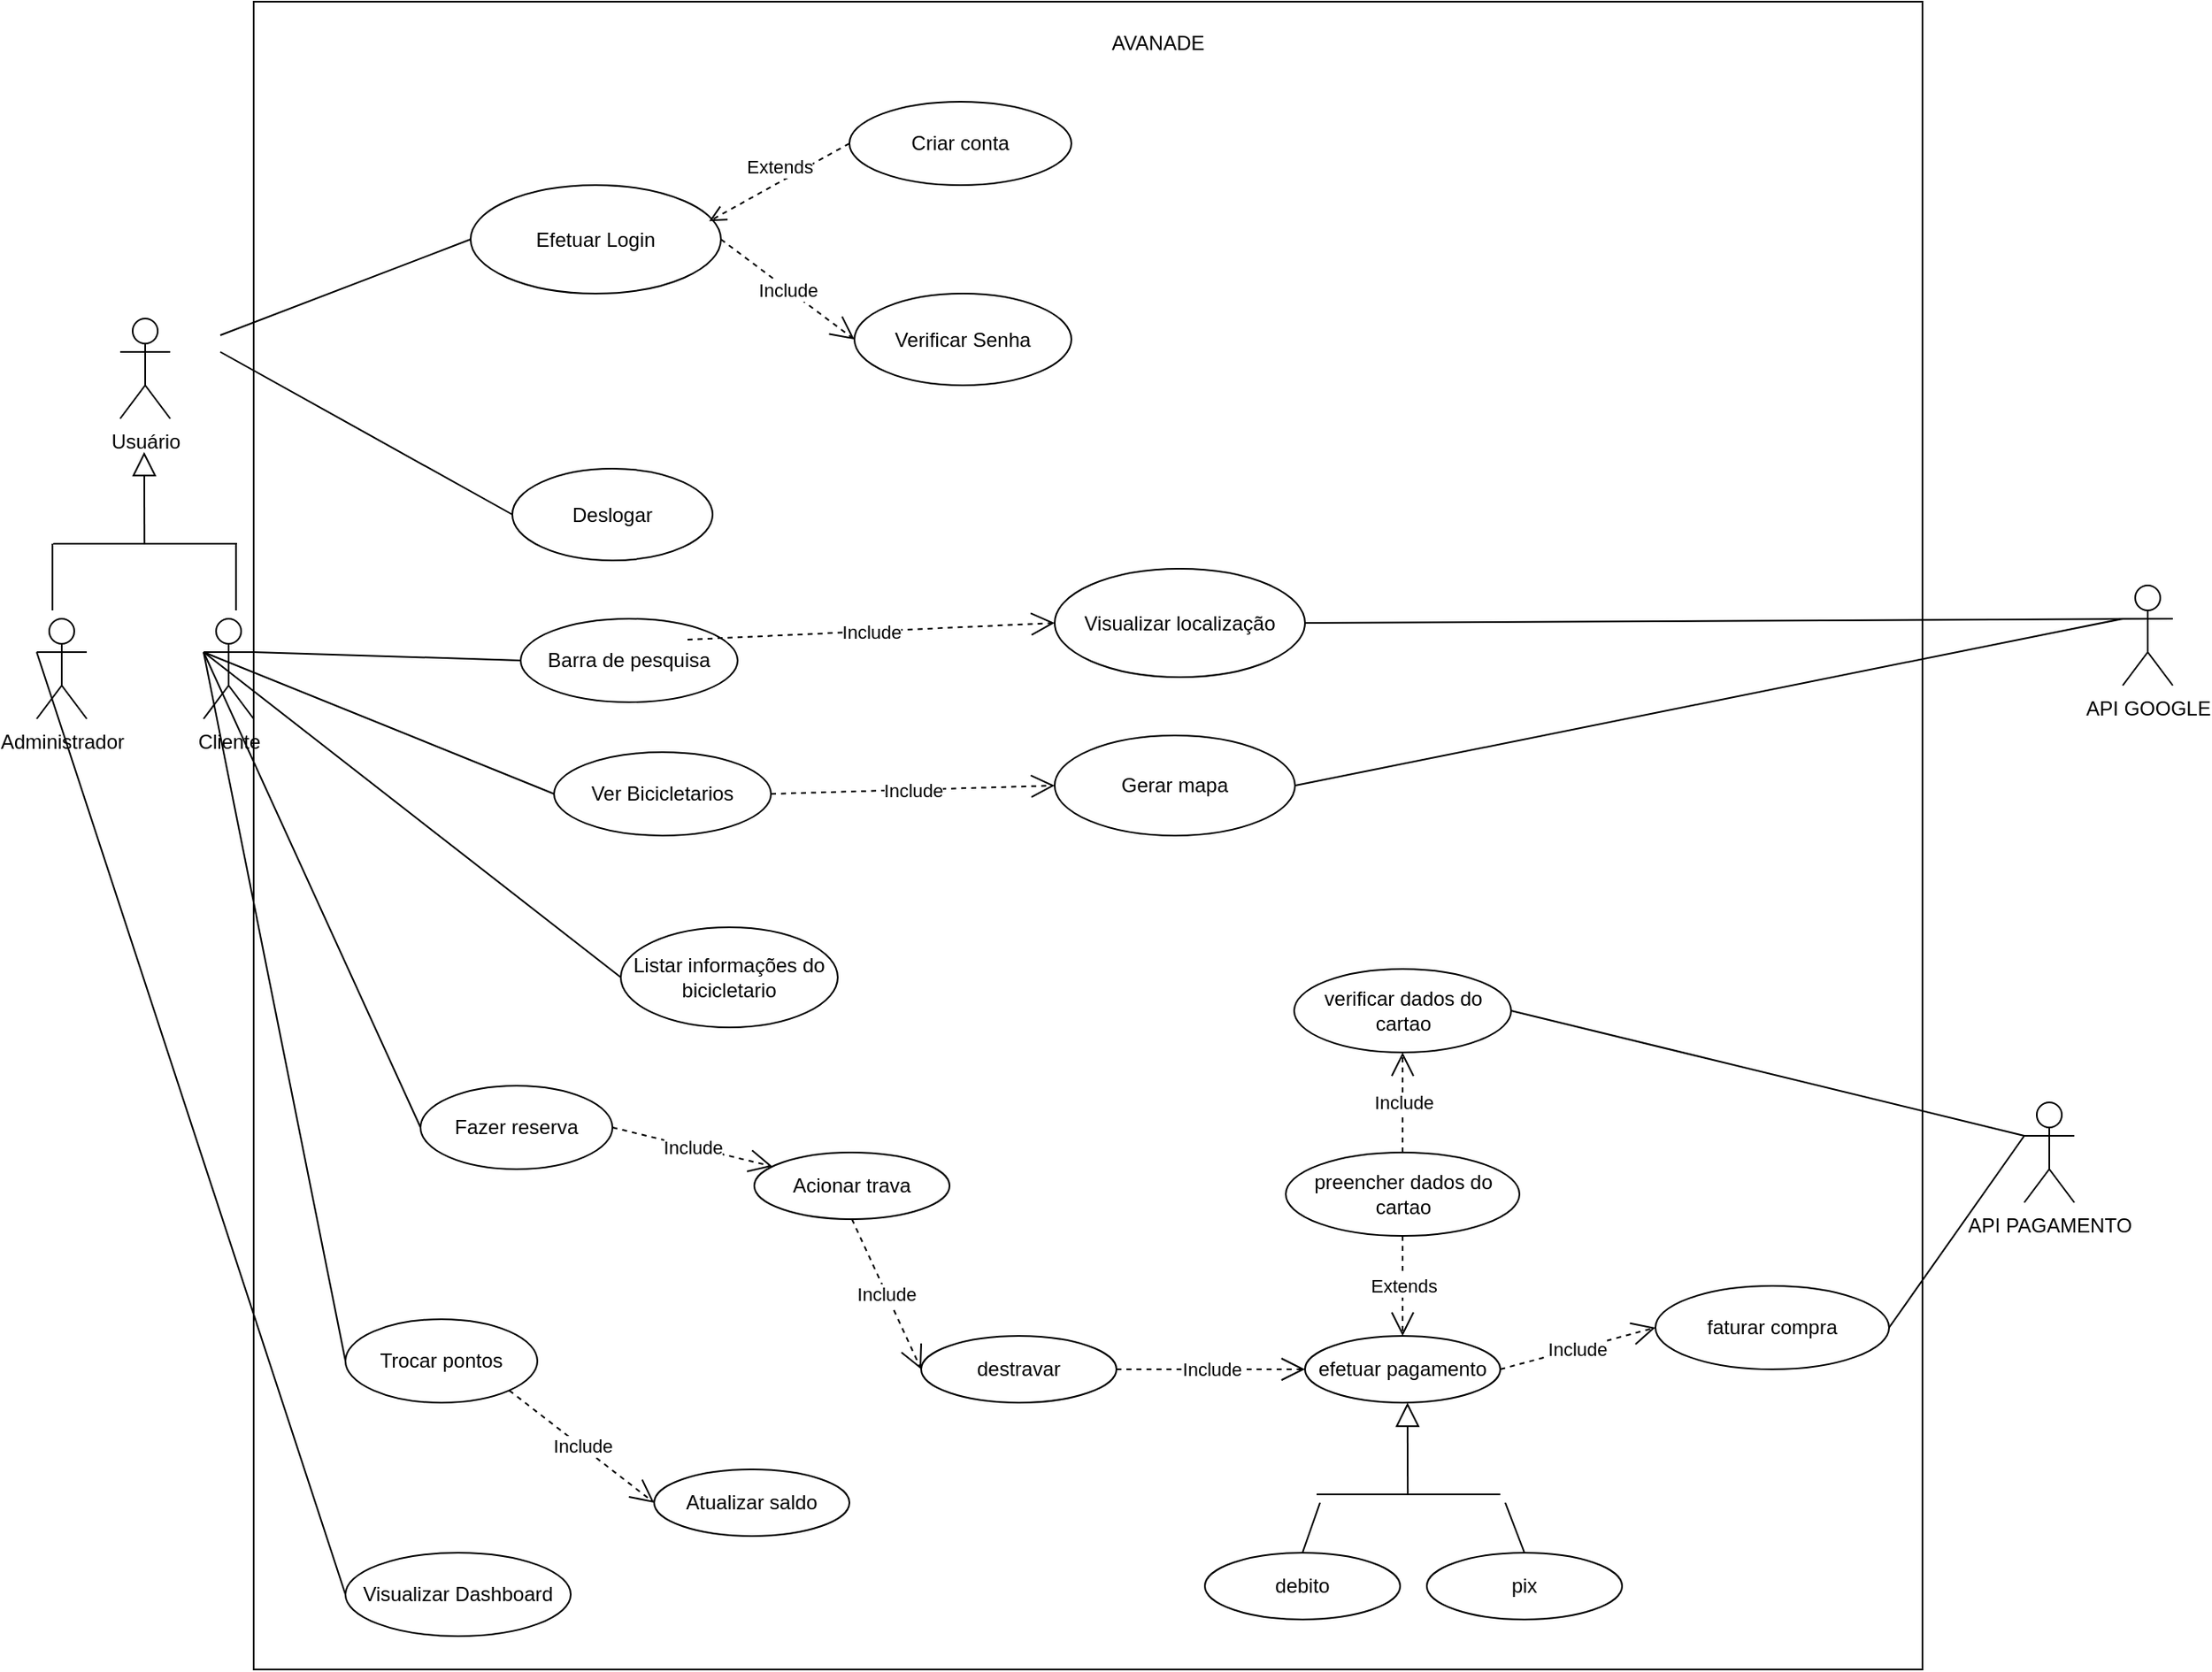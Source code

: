 <mxfile version="16.6.5" type="device"><diagram id="GZXWrVHv-di4YtHyT1ku" name="Page-1"><mxGraphModel dx="1483" dy="1996" grid="1" gridSize="10" guides="1" tooltips="1" connect="1" arrows="1" fold="1" page="1" pageScale="1" pageWidth="827" pageHeight="1169" math="0" shadow="0"><root><mxCell id="0"/><mxCell id="1" parent="0"/><mxCell id="AdSebZUMr9jKfFT_vutr-1" value="Usuário" style="shape=umlActor;verticalLabelPosition=bottom;verticalAlign=top;html=1;outlineConnect=0;" parent="1" vertex="1"><mxGeometry x="100" y="160" width="30" height="60" as="geometry"/></mxCell><mxCell id="AdSebZUMr9jKfFT_vutr-3" value="" style="whiteSpace=wrap;html=1;aspect=fixed;" parent="1" vertex="1"><mxGeometry x="180" y="-30" width="1000" height="1000" as="geometry"/></mxCell><mxCell id="AdSebZUMr9jKfFT_vutr-4" value="AVANADE" style="text;html=1;strokeColor=none;fillColor=none;align=center;verticalAlign=middle;whiteSpace=wrap;rounded=0;" parent="1" vertex="1"><mxGeometry x="692" y="-20" width="60" height="30" as="geometry"/></mxCell><mxCell id="AdSebZUMr9jKfFT_vutr-6" value="Efetuar Login" style="ellipse;whiteSpace=wrap;html=1;" parent="1" vertex="1"><mxGeometry x="310" y="80" width="150" height="65" as="geometry"/></mxCell><mxCell id="AdSebZUMr9jKfFT_vutr-8" value="Criar conta" style="ellipse;whiteSpace=wrap;html=1;" parent="1" vertex="1"><mxGeometry x="537" y="30" width="133" height="50" as="geometry"/></mxCell><mxCell id="AdSebZUMr9jKfFT_vutr-9" value="Listar informações do bicicletario" style="ellipse;whiteSpace=wrap;html=1;" parent="1" vertex="1"><mxGeometry x="400" y="525" width="130" height="60" as="geometry"/></mxCell><mxCell id="AdSebZUMr9jKfFT_vutr-10" value="Deslogar" style="ellipse;whiteSpace=wrap;html=1;" parent="1" vertex="1"><mxGeometry x="335" y="250" width="120" height="55" as="geometry"/></mxCell><mxCell id="AdSebZUMr9jKfFT_vutr-11" value="Ver Bicicletarios" style="ellipse;whiteSpace=wrap;html=1;" parent="1" vertex="1"><mxGeometry x="360" y="420" width="130" height="50" as="geometry"/></mxCell><mxCell id="AdSebZUMr9jKfFT_vutr-15" value="Visualizar localização" style="ellipse;whiteSpace=wrap;html=1;" parent="1" vertex="1"><mxGeometry x="660" y="310" width="150" height="65" as="geometry"/></mxCell><mxCell id="AdSebZUMr9jKfFT_vutr-17" value="Visualizar Dashboard" style="ellipse;whiteSpace=wrap;html=1;" parent="1" vertex="1"><mxGeometry x="235" y="900" width="135" height="50" as="geometry"/></mxCell><mxCell id="AdSebZUMr9jKfFT_vutr-18" value="Barra de pesquisa" style="ellipse;whiteSpace=wrap;html=1;" parent="1" vertex="1"><mxGeometry x="340" y="340" width="130" height="50" as="geometry"/></mxCell><mxCell id="AdSebZUMr9jKfFT_vutr-19" value="Administrador" style="shape=umlActor;verticalLabelPosition=bottom;verticalAlign=top;html=1;outlineConnect=0;" parent="1" vertex="1"><mxGeometry x="50" y="340" width="30" height="60" as="geometry"/></mxCell><mxCell id="AdSebZUMr9jKfFT_vutr-20" value="Cliente" style="shape=umlActor;verticalLabelPosition=bottom;verticalAlign=top;html=1;outlineConnect=0;" parent="1" vertex="1"><mxGeometry x="150" y="340" width="30" height="60" as="geometry"/></mxCell><mxCell id="AdSebZUMr9jKfFT_vutr-23" value="" style="endArrow=block;endFill=0;endSize=12;html=1;rounded=0;" parent="1" edge="1"><mxGeometry width="160" relative="1" as="geometry"><mxPoint x="114.59" y="295" as="sourcePoint"/><mxPoint x="114.41" y="240" as="targetPoint"/></mxGeometry></mxCell><mxCell id="AdSebZUMr9jKfFT_vutr-26" value="" style="endArrow=none;html=1;rounded=0;" parent="1" edge="1"><mxGeometry width="50" height="50" relative="1" as="geometry"><mxPoint x="60" y="295" as="sourcePoint"/><mxPoint x="170" y="295" as="targetPoint"/></mxGeometry></mxCell><mxCell id="AdSebZUMr9jKfFT_vutr-28" value="" style="endArrow=none;html=1;rounded=0;" parent="1" edge="1"><mxGeometry width="50" height="50" relative="1" as="geometry"><mxPoint x="169.41" y="295" as="sourcePoint"/><mxPoint x="169.41" y="335" as="targetPoint"/></mxGeometry></mxCell><mxCell id="AdSebZUMr9jKfFT_vutr-29" value="" style="endArrow=none;html=1;rounded=0;" parent="1" edge="1"><mxGeometry width="50" height="50" relative="1" as="geometry"><mxPoint x="59.41" y="295" as="sourcePoint"/><mxPoint x="59.41" y="335" as="targetPoint"/></mxGeometry></mxCell><mxCell id="AdSebZUMr9jKfFT_vutr-30" value="Verificar Senha" style="ellipse;whiteSpace=wrap;html=1;" parent="1" vertex="1"><mxGeometry x="540" y="145" width="130" height="55" as="geometry"/></mxCell><mxCell id="AdSebZUMr9jKfFT_vutr-36" value="" style="endArrow=none;html=1;rounded=0;entryX=0;entryY=0.5;entryDx=0;entryDy=0;" parent="1" target="AdSebZUMr9jKfFT_vutr-6" edge="1"><mxGeometry width="50" height="50" relative="1" as="geometry"><mxPoint x="160" y="170" as="sourcePoint"/><mxPoint x="210" y="200" as="targetPoint"/></mxGeometry></mxCell><mxCell id="AdSebZUMr9jKfFT_vutr-37" value="" style="endArrow=none;html=1;rounded=0;entryX=0;entryY=0.5;entryDx=0;entryDy=0;exitX=1;exitY=0.333;exitDx=0;exitDy=0;exitPerimeter=0;" parent="1" target="AdSebZUMr9jKfFT_vutr-18" edge="1" source="AdSebZUMr9jKfFT_vutr-20"><mxGeometry width="50" height="50" relative="1" as="geometry"><mxPoint x="160" y="200" as="sourcePoint"/><mxPoint x="220" y="210" as="targetPoint"/></mxGeometry></mxCell><mxCell id="AdSebZUMr9jKfFT_vutr-38" value="" style="endArrow=none;html=1;rounded=0;entryX=0;entryY=0.5;entryDx=0;entryDy=0;" parent="1" target="AdSebZUMr9jKfFT_vutr-10" edge="1"><mxGeometry width="50" height="50" relative="1" as="geometry"><mxPoint x="160" y="180" as="sourcePoint"/><mxPoint x="240" y="195" as="targetPoint"/></mxGeometry></mxCell><mxCell id="AdSebZUMr9jKfFT_vutr-39" value="Extends" style="html=1;verticalAlign=bottom;endArrow=open;dashed=1;endSize=8;rounded=0;exitX=0;exitY=0.5;exitDx=0;exitDy=0;entryX=0.953;entryY=0.333;entryDx=0;entryDy=0;entryPerimeter=0;" parent="1" source="AdSebZUMr9jKfFT_vutr-8" target="AdSebZUMr9jKfFT_vutr-6" edge="1"><mxGeometry relative="1" as="geometry"><mxPoint x="530" y="199.05" as="sourcePoint"/><mxPoint x="450" y="199.05" as="targetPoint"/></mxGeometry></mxCell><mxCell id="AdSebZUMr9jKfFT_vutr-40" value="Include" style="endArrow=open;endSize=12;dashed=1;html=1;rounded=0;exitX=1;exitY=0.5;exitDx=0;exitDy=0;entryX=0;entryY=0.5;entryDx=0;entryDy=0;" parent="1" source="AdSebZUMr9jKfFT_vutr-6" target="AdSebZUMr9jKfFT_vutr-30" edge="1"><mxGeometry width="160" relative="1" as="geometry"><mxPoint x="440" y="200" as="sourcePoint"/><mxPoint x="600" y="210" as="targetPoint"/></mxGeometry></mxCell><mxCell id="AdSebZUMr9jKfFT_vutr-41" value="" style="endArrow=none;html=1;rounded=0;exitX=0;exitY=0.5;exitDx=0;exitDy=0;entryX=0;entryY=0.333;entryDx=0;entryDy=0;entryPerimeter=0;" parent="1" source="AdSebZUMr9jKfFT_vutr-17" edge="1" target="AdSebZUMr9jKfFT_vutr-19"><mxGeometry width="50" height="50" relative="1" as="geometry"><mxPoint x="580" y="480" as="sourcePoint"/><mxPoint x="200" y="410" as="targetPoint"/></mxGeometry></mxCell><mxCell id="AdSebZUMr9jKfFT_vutr-46" value="" style="endArrow=none;html=1;rounded=0;entryX=0;entryY=0.5;entryDx=0;entryDy=0;" parent="1" target="AdSebZUMr9jKfFT_vutr-11" edge="1"><mxGeometry width="50" height="50" relative="1" as="geometry"><mxPoint x="150" y="360" as="sourcePoint"/><mxPoint x="580" y="340" as="targetPoint"/></mxGeometry></mxCell><mxCell id="AdSebZUMr9jKfFT_vutr-48" value="" style="endArrow=none;html=1;rounded=0;exitX=0;exitY=0.5;exitDx=0;exitDy=0;entryX=0;entryY=0.333;entryDx=0;entryDy=0;entryPerimeter=0;" parent="1" source="AdSebZUMr9jKfFT_vutr-9" edge="1" target="AdSebZUMr9jKfFT_vutr-20"><mxGeometry width="50" height="50" relative="1" as="geometry"><mxPoint x="530" y="480" as="sourcePoint"/><mxPoint x="160" y="250" as="targetPoint"/></mxGeometry></mxCell><mxCell id="AdSebZUMr9jKfFT_vutr-53" value="Include" style="endArrow=open;endSize=12;dashed=1;html=1;rounded=0;exitX=1;exitY=0.5;exitDx=0;exitDy=0;entryX=0;entryY=0.5;entryDx=0;entryDy=0;" parent="1" target="AdSebZUMr9jKfFT_vutr-15" edge="1"><mxGeometry width="160" relative="1" as="geometry"><mxPoint x="440" y="352.5" as="sourcePoint"/><mxPoint x="570" y="353" as="targetPoint"/></mxGeometry></mxCell><mxCell id="QLEdvA-SgEtmJ3pjzT7G-2" value="Include" style="endArrow=open;endSize=12;dashed=1;html=1;rounded=0;exitX=1;exitY=0.5;exitDx=0;exitDy=0;entryX=0;entryY=0.5;entryDx=0;entryDy=0;" edge="1" parent="1" source="AdSebZUMr9jKfFT_vutr-11" target="QLEdvA-SgEtmJ3pjzT7G-3"><mxGeometry width="160" relative="1" as="geometry"><mxPoint x="450" y="362.5" as="sourcePoint"/><mxPoint x="570" y="360" as="targetPoint"/><Array as="points"/></mxGeometry></mxCell><mxCell id="QLEdvA-SgEtmJ3pjzT7G-3" value="Gerar mapa" style="ellipse;whiteSpace=wrap;html=1;" vertex="1" parent="1"><mxGeometry x="660" y="410" width="144" height="60" as="geometry"/></mxCell><mxCell id="QLEdvA-SgEtmJ3pjzT7G-4" value="API GOOGLE" style="shape=umlActor;verticalLabelPosition=bottom;verticalAlign=top;html=1;outlineConnect=0;" vertex="1" parent="1"><mxGeometry x="1300" y="320" width="30" height="60" as="geometry"/></mxCell><mxCell id="QLEdvA-SgEtmJ3pjzT7G-5" value="" style="endArrow=none;html=1;rounded=0;exitX=0;exitY=0.333;exitDx=0;exitDy=0;entryX=1;entryY=0.5;entryDx=0;entryDy=0;exitPerimeter=0;" edge="1" parent="1" source="QLEdvA-SgEtmJ3pjzT7G-4" target="QLEdvA-SgEtmJ3pjzT7G-3"><mxGeometry width="50" height="50" relative="1" as="geometry"><mxPoint x="1000" y="550" as="sourcePoint"/><mxPoint x="760" y="325" as="targetPoint"/></mxGeometry></mxCell><mxCell id="QLEdvA-SgEtmJ3pjzT7G-6" value="" style="endArrow=none;html=1;rounded=0;exitX=1;exitY=0.333;exitDx=0;exitDy=0;entryX=1;entryY=0.5;entryDx=0;entryDy=0;exitPerimeter=0;" edge="1" parent="1" source="QLEdvA-SgEtmJ3pjzT7G-4" target="AdSebZUMr9jKfFT_vutr-15"><mxGeometry width="50" height="50" relative="1" as="geometry"><mxPoint x="1000" y="400" as="sourcePoint"/><mxPoint x="685" y="435" as="targetPoint"/></mxGeometry></mxCell><mxCell id="QLEdvA-SgEtmJ3pjzT7G-7" value="Fazer reserva" style="ellipse;whiteSpace=wrap;html=1;" vertex="1" parent="1"><mxGeometry x="280" y="620" width="115" height="50" as="geometry"/></mxCell><mxCell id="QLEdvA-SgEtmJ3pjzT7G-8" value="" style="endArrow=none;html=1;rounded=0;exitX=0;exitY=0.333;exitDx=0;exitDy=0;entryX=0;entryY=0.5;entryDx=0;entryDy=0;exitPerimeter=0;" edge="1" parent="1" source="AdSebZUMr9jKfFT_vutr-20" target="QLEdvA-SgEtmJ3pjzT7G-7"><mxGeometry width="50" height="50" relative="1" as="geometry"><mxPoint x="1010" y="410" as="sourcePoint"/><mxPoint x="695" y="445" as="targetPoint"/></mxGeometry></mxCell><mxCell id="QLEdvA-SgEtmJ3pjzT7G-10" value="Include" style="endArrow=open;endSize=12;dashed=1;html=1;rounded=0;exitX=1;exitY=0.5;exitDx=0;exitDy=0;" edge="1" parent="1" source="QLEdvA-SgEtmJ3pjzT7G-7" target="QLEdvA-SgEtmJ3pjzT7G-12"><mxGeometry width="160" relative="1" as="geometry"><mxPoint x="440" y="622.5" as="sourcePoint"/><mxPoint x="565" y="627.5" as="targetPoint"/><Array as="points"/></mxGeometry></mxCell><mxCell id="QLEdvA-SgEtmJ3pjzT7G-12" value="Acionar trava" style="ellipse;whiteSpace=wrap;html=1;" vertex="1" parent="1"><mxGeometry x="480" y="660" width="117" height="40" as="geometry"/></mxCell><mxCell id="QLEdvA-SgEtmJ3pjzT7G-14" value="Include" style="endArrow=open;endSize=12;dashed=1;html=1;rounded=0;exitX=0.5;exitY=1;exitDx=0;exitDy=0;entryX=0;entryY=0.5;entryDx=0;entryDy=0;" edge="1" parent="1" source="QLEdvA-SgEtmJ3pjzT7G-12" target="QLEdvA-SgEtmJ3pjzT7G-16"><mxGeometry width="160" relative="1" as="geometry"><mxPoint x="659.5" y="640" as="sourcePoint"/><mxPoint x="784.5" y="645" as="targetPoint"/><Array as="points"/></mxGeometry></mxCell><mxCell id="QLEdvA-SgEtmJ3pjzT7G-16" value="destravar" style="ellipse;whiteSpace=wrap;html=1;" vertex="1" parent="1"><mxGeometry x="580" y="770" width="117" height="40" as="geometry"/></mxCell><mxCell id="QLEdvA-SgEtmJ3pjzT7G-17" value="efetuar pagamento" style="ellipse;whiteSpace=wrap;html=1;" vertex="1" parent="1"><mxGeometry x="810" y="770" width="117" height="40" as="geometry"/></mxCell><mxCell id="QLEdvA-SgEtmJ3pjzT7G-18" value="Include" style="endArrow=open;endSize=12;dashed=1;html=1;rounded=0;exitX=1;exitY=0.5;exitDx=0;exitDy=0;" edge="1" parent="1" source="QLEdvA-SgEtmJ3pjzT7G-16" target="QLEdvA-SgEtmJ3pjzT7G-17"><mxGeometry width="160" relative="1" as="geometry"><mxPoint x="710.0" y="740" as="sourcePoint"/><mxPoint x="793.0" y="800" as="targetPoint"/><Array as="points"/></mxGeometry></mxCell><mxCell id="QLEdvA-SgEtmJ3pjzT7G-20" value="" style="endArrow=block;endFill=0;endSize=12;html=1;rounded=0;" edge="1" parent="1"><mxGeometry width="160" relative="1" as="geometry"><mxPoint x="871.59" y="865" as="sourcePoint"/><mxPoint x="871.41" y="810" as="targetPoint"/></mxGeometry></mxCell><mxCell id="QLEdvA-SgEtmJ3pjzT7G-21" value="" style="endArrow=none;html=1;rounded=0;" edge="1" parent="1"><mxGeometry width="50" height="50" relative="1" as="geometry"><mxPoint x="817" y="865" as="sourcePoint"/><mxPoint x="927" y="865" as="targetPoint"/></mxGeometry></mxCell><mxCell id="QLEdvA-SgEtmJ3pjzT7G-23" value="" style="endArrow=none;html=1;rounded=0;entryX=0.5;entryY=0;entryDx=0;entryDy=0;" edge="1" parent="1" target="QLEdvA-SgEtmJ3pjzT7G-24"><mxGeometry width="50" height="50" relative="1" as="geometry"><mxPoint x="819" y="870" as="sourcePoint"/><mxPoint x="937" y="875" as="targetPoint"/></mxGeometry></mxCell><mxCell id="QLEdvA-SgEtmJ3pjzT7G-24" value="debito" style="ellipse;whiteSpace=wrap;html=1;" vertex="1" parent="1"><mxGeometry x="750" y="900" width="117" height="40" as="geometry"/></mxCell><mxCell id="QLEdvA-SgEtmJ3pjzT7G-25" value="pix" style="ellipse;whiteSpace=wrap;html=1;" vertex="1" parent="1"><mxGeometry x="883" y="900" width="117" height="40" as="geometry"/></mxCell><mxCell id="QLEdvA-SgEtmJ3pjzT7G-26" value="" style="endArrow=none;html=1;rounded=0;entryX=0.5;entryY=0;entryDx=0;entryDy=0;" edge="1" parent="1" target="QLEdvA-SgEtmJ3pjzT7G-25"><mxGeometry width="50" height="50" relative="1" as="geometry"><mxPoint x="930" y="870" as="sourcePoint"/><mxPoint x="788.5" y="910" as="targetPoint"/></mxGeometry></mxCell><mxCell id="QLEdvA-SgEtmJ3pjzT7G-27" value="Extends" style="endArrow=open;endSize=12;dashed=1;html=1;rounded=0;exitX=0.5;exitY=1;exitDx=0;exitDy=0;entryX=0.5;entryY=0;entryDx=0;entryDy=0;" edge="1" parent="1" source="QLEdvA-SgEtmJ3pjzT7G-29" target="QLEdvA-SgEtmJ3pjzT7G-17"><mxGeometry width="160" relative="1" as="geometry"><mxPoint x="745.515" y="720.0" as="sourcePoint"/><mxPoint x="867.0" y="715.4" as="targetPoint"/></mxGeometry></mxCell><mxCell id="QLEdvA-SgEtmJ3pjzT7G-29" value="preencher dados do cartao" style="ellipse;whiteSpace=wrap;html=1;" vertex="1" parent="1"><mxGeometry x="798.5" y="660" width="140" height="50" as="geometry"/></mxCell><mxCell id="QLEdvA-SgEtmJ3pjzT7G-30" value="Include" style="endArrow=open;endSize=12;dashed=1;html=1;rounded=0;exitX=0.5;exitY=0;exitDx=0;exitDy=0;entryX=0.5;entryY=1;entryDx=0;entryDy=0;" edge="1" parent="1" source="QLEdvA-SgEtmJ3pjzT7G-29" target="QLEdvA-SgEtmJ3pjzT7G-31"><mxGeometry width="160" relative="1" as="geometry"><mxPoint x="827.0" y="530" as="sourcePoint"/><mxPoint x="940.0" y="530" as="targetPoint"/><Array as="points"/></mxGeometry></mxCell><mxCell id="QLEdvA-SgEtmJ3pjzT7G-31" value="verificar dados do cartao" style="ellipse;whiteSpace=wrap;html=1;" vertex="1" parent="1"><mxGeometry x="803.5" y="550" width="130" height="50" as="geometry"/></mxCell><mxCell id="QLEdvA-SgEtmJ3pjzT7G-33" value="" style="endArrow=none;html=1;rounded=0;entryX=1;entryY=0.5;entryDx=0;entryDy=0;exitX=0;exitY=0.333;exitDx=0;exitDy=0;exitPerimeter=0;" edge="1" parent="1" source="QLEdvA-SgEtmJ3pjzT7G-37" target="QLEdvA-SgEtmJ3pjzT7G-31"><mxGeometry width="50" height="50" relative="1" as="geometry"><mxPoint x="1200" y="390" as="sourcePoint"/><mxPoint x="685" y="435" as="targetPoint"/></mxGeometry></mxCell><mxCell id="QLEdvA-SgEtmJ3pjzT7G-34" value="Include" style="endArrow=open;endSize=12;dashed=1;html=1;rounded=0;exitX=1;exitY=0.5;exitDx=0;exitDy=0;entryX=0;entryY=0.5;entryDx=0;entryDy=0;" edge="1" parent="1" source="QLEdvA-SgEtmJ3pjzT7G-17" target="QLEdvA-SgEtmJ3pjzT7G-36"><mxGeometry width="160" relative="1" as="geometry"><mxPoint x="707.0" y="800" as="sourcePoint"/><mxPoint x="1050" y="790" as="targetPoint"/><Array as="points"/></mxGeometry></mxCell><mxCell id="QLEdvA-SgEtmJ3pjzT7G-36" value="faturar compra" style="ellipse;whiteSpace=wrap;html=1;" vertex="1" parent="1"><mxGeometry x="1020" y="740" width="140" height="50" as="geometry"/></mxCell><mxCell id="QLEdvA-SgEtmJ3pjzT7G-37" value="API PAGAMENTO" style="shape=umlActor;verticalLabelPosition=bottom;verticalAlign=top;html=1;outlineConnect=0;" vertex="1" parent="1"><mxGeometry x="1241" y="630" width="30" height="60" as="geometry"/></mxCell><mxCell id="QLEdvA-SgEtmJ3pjzT7G-38" value="" style="endArrow=none;html=1;rounded=0;entryX=1;entryY=0.5;entryDx=0;entryDy=0;exitX=0;exitY=0.333;exitDx=0;exitDy=0;exitPerimeter=0;" edge="1" parent="1" source="QLEdvA-SgEtmJ3pjzT7G-37" target="QLEdvA-SgEtmJ3pjzT7G-36"><mxGeometry width="50" height="50" relative="1" as="geometry"><mxPoint x="1251" y="660" as="sourcePoint"/><mxPoint x="943.5" y="585" as="targetPoint"/></mxGeometry></mxCell><mxCell id="QLEdvA-SgEtmJ3pjzT7G-39" value="Trocar pontos" style="ellipse;whiteSpace=wrap;html=1;" vertex="1" parent="1"><mxGeometry x="235" y="760" width="115" height="50" as="geometry"/></mxCell><mxCell id="QLEdvA-SgEtmJ3pjzT7G-40" value="" style="endArrow=none;html=1;rounded=0;entryX=0;entryY=0.5;entryDx=0;entryDy=0;" edge="1" parent="1" target="QLEdvA-SgEtmJ3pjzT7G-39"><mxGeometry width="50" height="50" relative="1" as="geometry"><mxPoint x="150" y="360" as="sourcePoint"/><mxPoint x="290.0" y="655" as="targetPoint"/></mxGeometry></mxCell><mxCell id="QLEdvA-SgEtmJ3pjzT7G-41" value="Include" style="endArrow=open;endSize=12;dashed=1;html=1;rounded=0;exitX=1;exitY=1;exitDx=0;exitDy=0;entryX=0;entryY=0.5;entryDx=0;entryDy=0;" edge="1" parent="1" source="QLEdvA-SgEtmJ3pjzT7G-39" target="QLEdvA-SgEtmJ3pjzT7G-42"><mxGeometry width="160" relative="1" as="geometry"><mxPoint x="350.0" y="800" as="sourcePoint"/><mxPoint x="430" y="820" as="targetPoint"/><Array as="points"/></mxGeometry></mxCell><mxCell id="QLEdvA-SgEtmJ3pjzT7G-42" value="Atualizar saldo" style="ellipse;whiteSpace=wrap;html=1;" vertex="1" parent="1"><mxGeometry x="420" y="850" width="117" height="40" as="geometry"/></mxCell></root></mxGraphModel></diagram></mxfile>